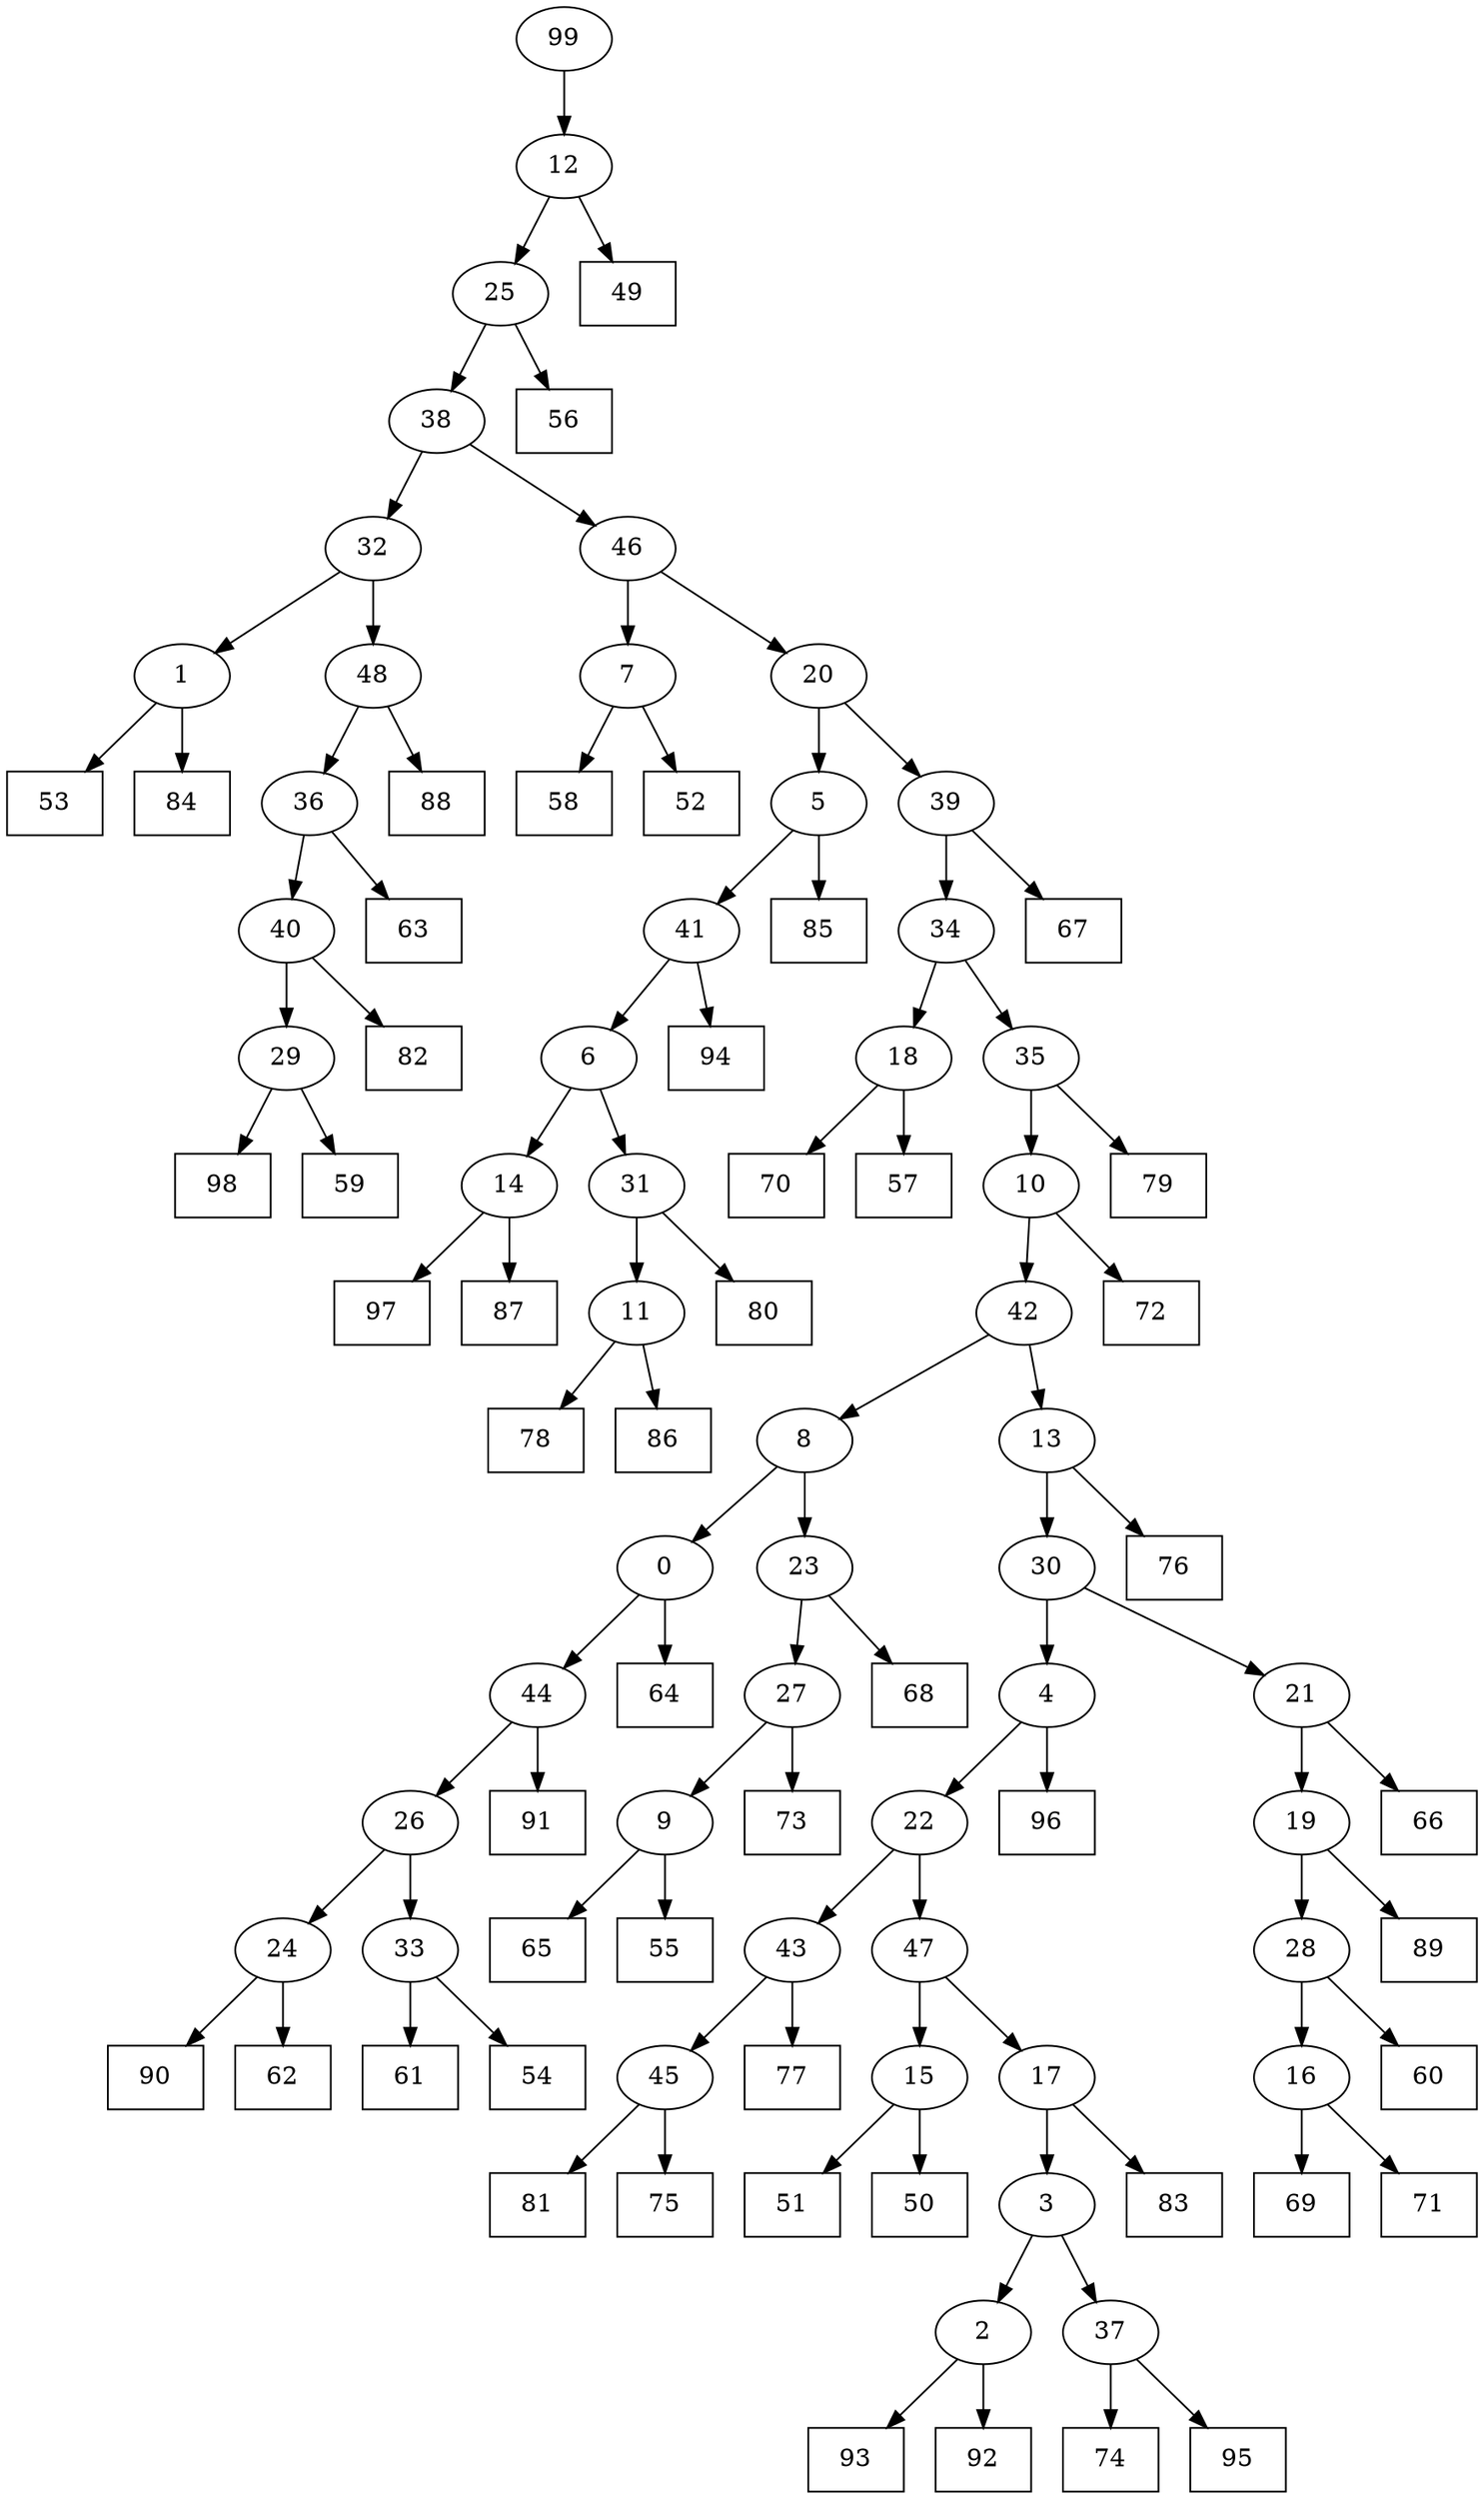 digraph G {
0[label="0"];
1[label="1"];
2[label="2"];
3[label="3"];
4[label="4"];
5[label="5"];
6[label="6"];
7[label="7"];
8[label="8"];
9[label="9"];
10[label="10"];
11[label="11"];
12[label="12"];
13[label="13"];
14[label="14"];
15[label="15"];
16[label="16"];
17[label="17"];
18[label="18"];
19[label="19"];
20[label="20"];
21[label="21"];
22[label="22"];
23[label="23"];
24[label="24"];
25[label="25"];
26[label="26"];
27[label="27"];
28[label="28"];
29[label="29"];
30[label="30"];
31[label="31"];
32[label="32"];
33[label="33"];
34[label="34"];
35[label="35"];
36[label="36"];
37[label="37"];
38[label="38"];
39[label="39"];
40[label="40"];
41[label="41"];
42[label="42"];
43[label="43"];
44[label="44"];
45[label="45"];
46[label="46"];
47[label="47"];
48[label="48"];
49[shape=box,label="61"];
50[shape=box,label="98"];
51[shape=box,label="97"];
52[shape=box,label="66"];
53[shape=box,label="56"];
54[shape=box,label="54"];
55[shape=box,label="81"];
56[shape=box,label="74"];
57[shape=box,label="83"];
58[shape=box,label="67"];
59[shape=box,label="72"];
60[shape=box,label="68"];
61[shape=box,label="75"];
62[shape=box,label="51"];
63[shape=box,label="73"];
64[shape=box,label="59"];
65[shape=box,label="65"];
66[shape=box,label="50"];
67[shape=box,label="55"];
68[shape=box,label="64"];
69[shape=box,label="88"];
70[shape=box,label="53"];
71[shape=box,label="80"];
72[shape=box,label="58"];
73[shape=box,label="87"];
74[shape=box,label="49"];
75[shape=box,label="70"];
76[shape=box,label="78"];
77[shape=box,label="94"];
78[shape=box,label="60"];
79[shape=box,label="95"];
80[shape=box,label="93"];
81[shape=box,label="92"];
82[shape=box,label="91"];
83[shape=box,label="63"];
84[shape=box,label="69"];
85[shape=box,label="57"];
86[shape=box,label="77"];
87[shape=box,label="90"];
88[shape=box,label="52"];
89[shape=box,label="85"];
90[shape=box,label="62"];
91[shape=box,label="79"];
92[shape=box,label="76"];
93[shape=box,label="89"];
94[shape=box,label="82"];
95[shape=box,label="96"];
96[shape=box,label="86"];
97[shape=box,label="71"];
98[shape=box,label="84"];
99[label="99"];
18->85 ;
27->63 ;
14->51 ;
1->70 ;
36->40 ;
11->96 ;
7->88 ;
13->30 ;
23->27 ;
10->59 ;
29->64 ;
45->61 ;
40->29 ;
29->50 ;
9->65 ;
5->41 ;
16->97 ;
22->43 ;
12->25 ;
25->53 ;
10->42 ;
21->52 ;
11->76 ;
14->73 ;
15->66 ;
99->12 ;
24->87 ;
33->54 ;
19->93 ;
35->10 ;
25->38 ;
36->83 ;
19->28 ;
39->58 ;
40->94 ;
4->95 ;
21->19 ;
44->26 ;
1->98 ;
12->74 ;
34->35 ;
38->46 ;
43->45 ;
45->55 ;
31->71 ;
44->82 ;
43->86 ;
27->9 ;
9->67 ;
28->78 ;
17->57 ;
30->4 ;
6->31 ;
31->11 ;
30->21 ;
38->32 ;
39->34 ;
32->48 ;
6->14 ;
32->1 ;
2->80 ;
41->77 ;
0->44 ;
22->47 ;
47->17 ;
5->89 ;
3->2 ;
2->81 ;
18->75 ;
42->13 ;
13->92 ;
48->36 ;
15->62 ;
26->24 ;
24->90 ;
47->15 ;
48->69 ;
20->5 ;
23->60 ;
35->91 ;
46->20 ;
20->39 ;
41->6 ;
42->8 ;
8->23 ;
16->84 ;
26->33 ;
33->49 ;
28->16 ;
17->3 ;
4->22 ;
46->7 ;
7->72 ;
37->56 ;
8->0 ;
0->68 ;
34->18 ;
3->37 ;
37->79 ;
}
